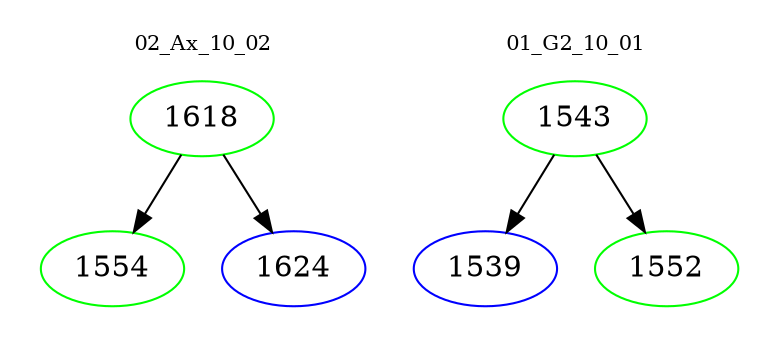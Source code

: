 digraph{
subgraph cluster_0 {
color = white
label = "02_Ax_10_02";
fontsize=10;
T0_1618 [label="1618", color="green"]
T0_1618 -> T0_1554 [color="black"]
T0_1554 [label="1554", color="green"]
T0_1618 -> T0_1624 [color="black"]
T0_1624 [label="1624", color="blue"]
}
subgraph cluster_1 {
color = white
label = "01_G2_10_01";
fontsize=10;
T1_1543 [label="1543", color="green"]
T1_1543 -> T1_1539 [color="black"]
T1_1539 [label="1539", color="blue"]
T1_1543 -> T1_1552 [color="black"]
T1_1552 [label="1552", color="green"]
}
}
